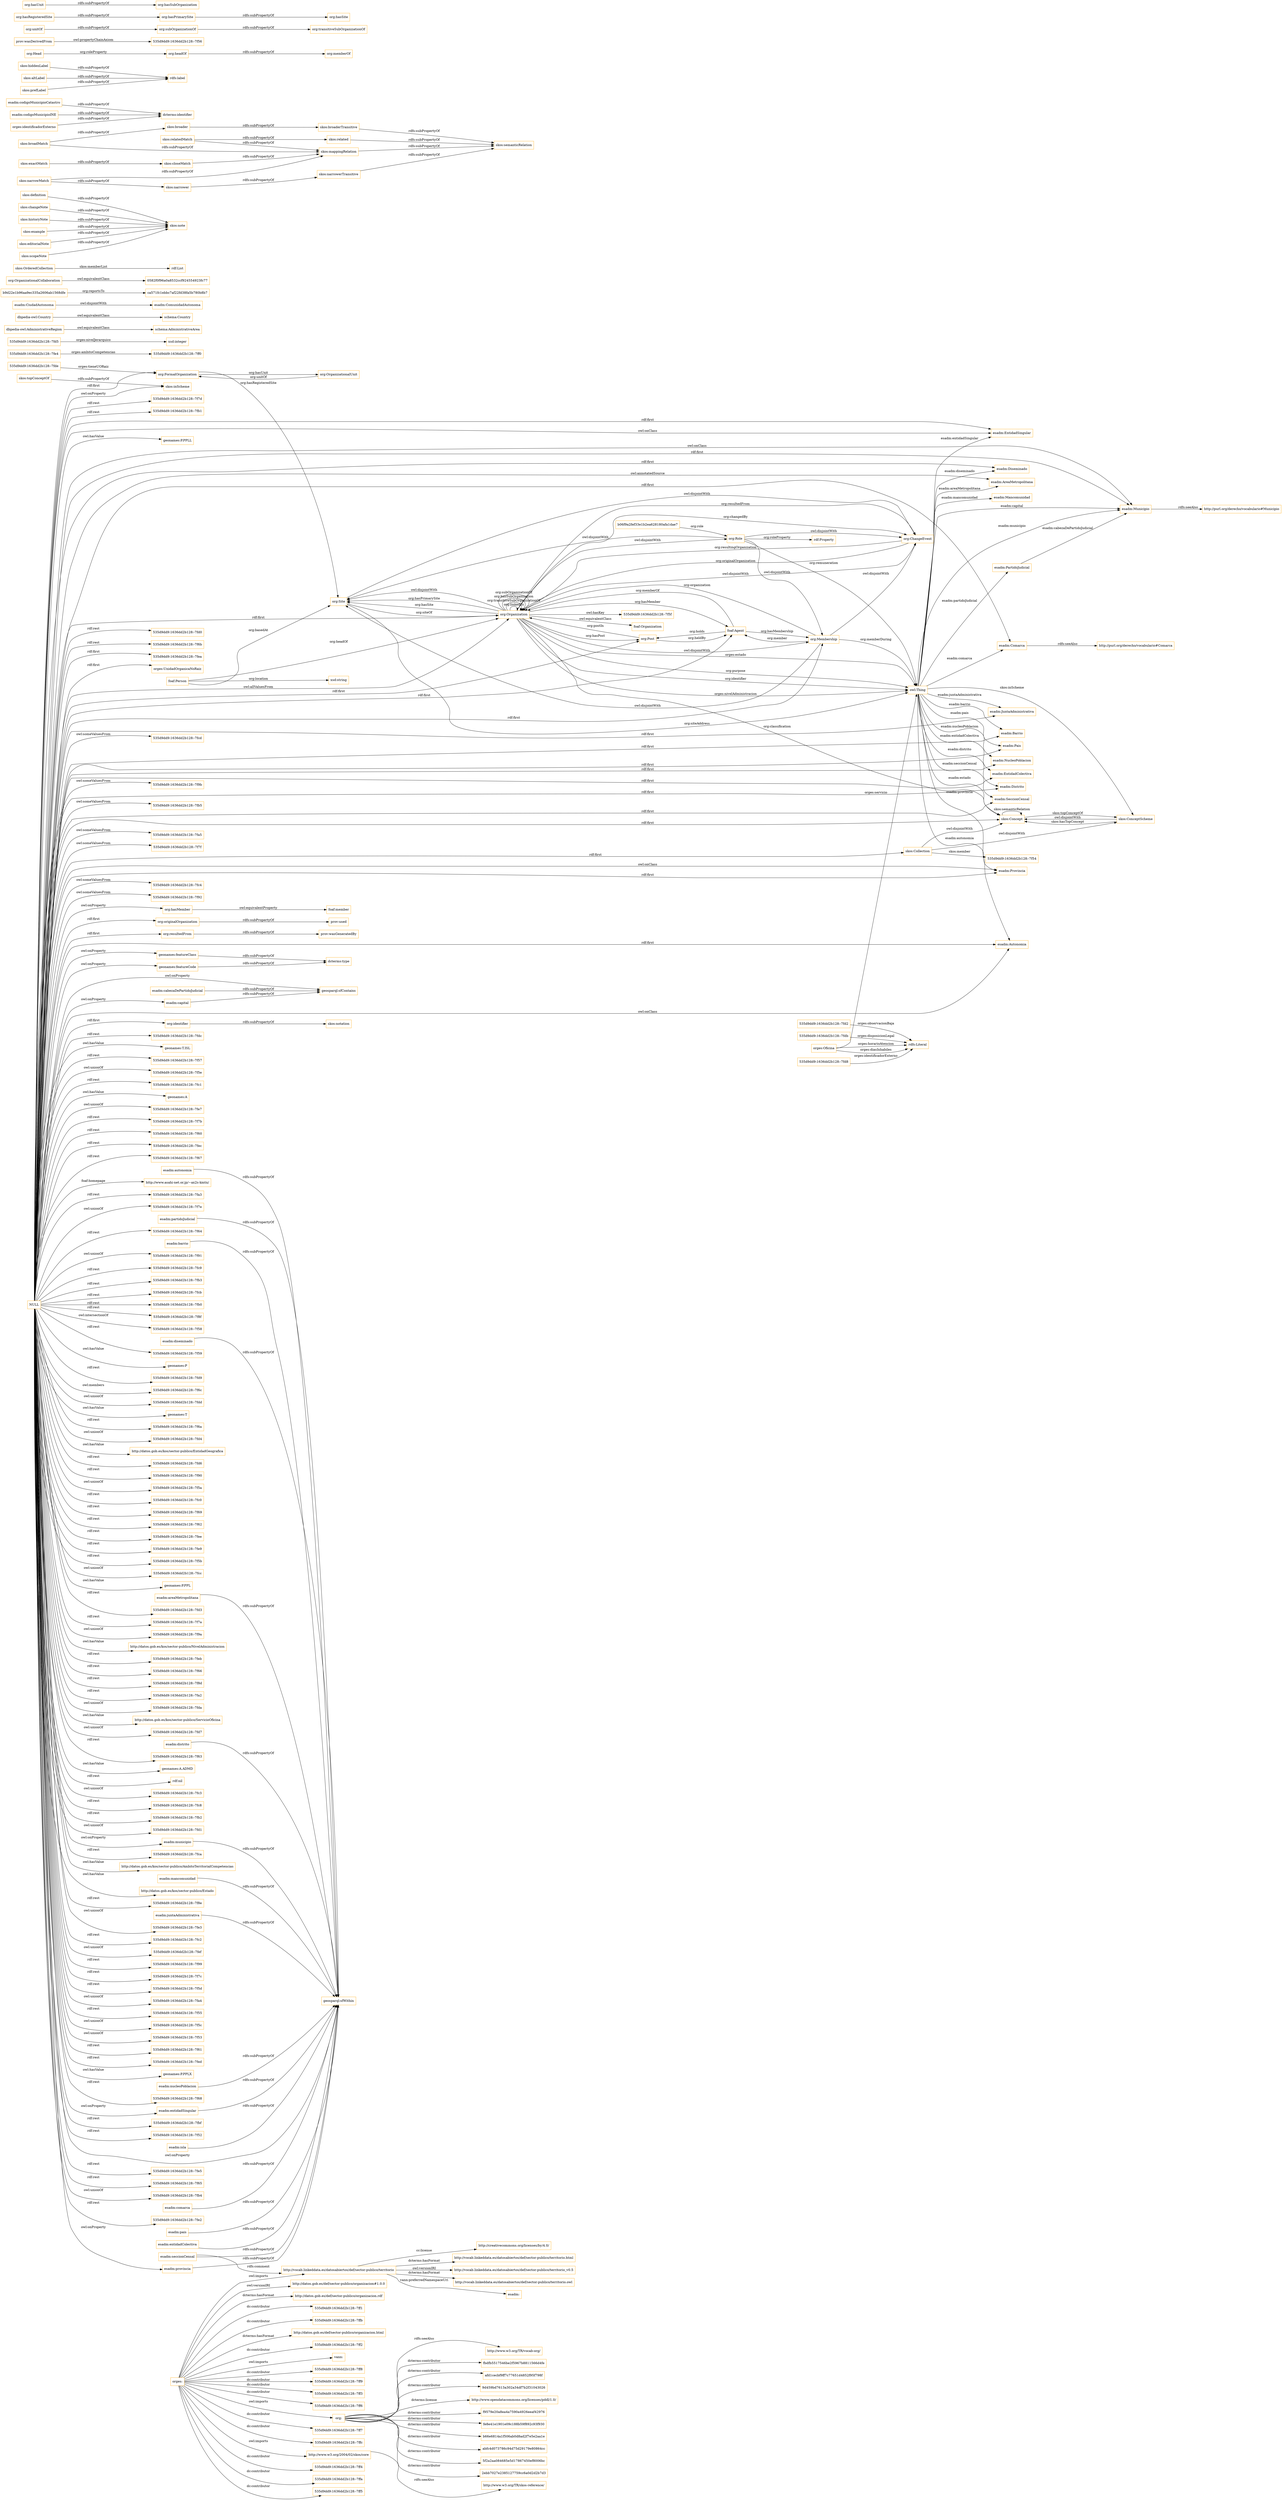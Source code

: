 digraph ar2dtool_diagram { 
rankdir=LR;
size="1501"
node [shape = rectangle, color="orange"]; "535d9dd9:1636dd2b128:-7fde" "535d9dd9:1636dd2b128:-7fd8" "535d9dd9:1636dd2b128:-7fd2" "535d9dd9:1636dd2b128:-7fdb" "535d9dd9:1636dd2b128:-7fea" "orges:Oficina" "orges:UnidadOrganicaNoRaiz" "535d9dd9:1636dd2b128:-7ff0" "535d9dd9:1636dd2b128:-7fd5" "535d9dd9:1636dd2b128:-7fe4" "esadm:Mancomunidad" "esadm:Comarca" "dbpedia-owl:AdministrativeRegion" "schema:Country" "esadm:EntidadSingular" "esadm:Municipio" "esadm:Pais" "schema:AdministrativeArea" "esadm:CiudadAutonoma" "535d9dd9:1636dd2b128:-7fcd" "esadm:Barrio" "dbpedia-owl:Country" "esadm:Diseminado" "esadm:JuntaAdministrativa" "esadm:NucleoPoblacion" "535d9dd9:1636dd2b128:-7f9b" "esadm:Provincia" "535d9dd9:1636dd2b128:-7fb5" "esadm:EntidadColectiva" "esadm:PartidoJudicial" "esadm:ComunidadAutonoma" "skos:Concept" "535d9dd9:1636dd2b128:-7fa5" "535d9dd9:1636dd2b128:-7f7f" "esadm:Autonomia" "esadm:Distrito" "535d9dd9:1636dd2b128:-7fc4" "535d9dd9:1636dd2b128:-7f92" "esadm:SeccionCensal" "esadm:AreaMetropolitana" "b9d22e1b96aa9ec335a2606ab1568dfe" "ca571fc1ebbc7af22fd38fa5b780b8b7" "org:Post" "org:Site" "org:FormalOrganization" "0582f0f96a0a8532ccf924554923fc77" "org:OrganizationalCollaboration" "org:Organization" "org:Role" "b06f9a2fef33e1b2ea628180afa1dae7" "org:OrganizationalUnit" "org:ChangeEvent" "org:Membership" "535d9dd9:1636dd2b128:-7f54" "skos:OrderedCollection" "skos:Collection" "skos:ConceptScheme" ; /*classes style*/
	"org:Role" -> "org:ChangeEvent" [ label = "owl:disjointWith" ];
	"org:Role" -> "org:Site" [ label = "owl:disjointWith" ];
	"org:Role" -> "org:Membership" [ label = "owl:disjointWith" ];
	"skos:definition" -> "skos:note" [ label = "rdfs:subPropertyOf" ];
	"esadm:barrio" -> "geosparql:sfWithin" [ label = "rdfs:subPropertyOf" ];
	"http://vocab.linkeddata.es/datosabiertos/def/sector-publico/territorio" -> "http://vocab.linkeddata.es/datosabiertos/def/sector-publico/territorio.html" [ label = "dcterms:hasFormat" ];
	"http://vocab.linkeddata.es/datosabiertos/def/sector-publico/territorio" -> "http://vocab.linkeddata.es/datosabiertos/def/sector-publico/territorio_v0.5" [ label = "owl:versionIRI" ];
	"http://vocab.linkeddata.es/datosabiertos/def/sector-publico/territorio" -> "http://vocab.linkeddata.es/datosabiertos/def/sector-publico/territorio.owl" [ label = "dcterms:hasFormat" ];
	"http://vocab.linkeddata.es/datosabiertos/def/sector-publico/territorio" -> "esadm:" [ label = "vann:preferredNamespaceUri" ];
	"http://vocab.linkeddata.es/datosabiertos/def/sector-publico/territorio" -> "http://creativecommons.org/licenses/by/4.0/" [ label = "cc:license" ];
	"esadm:entidadSingular" -> "geosparql:sfWithin" [ label = "rdfs:subPropertyOf" ];
	"skos:relatedMatch" -> "skos:related" [ label = "rdfs:subPropertyOf" ];
	"skos:relatedMatch" -> "skos:mappingRelation" [ label = "rdfs:subPropertyOf" ];
	"esadm:diseminado" -> "geosparql:sfWithin" [ label = "rdfs:subPropertyOf" ];
	"skos:changeNote" -> "skos:note" [ label = "rdfs:subPropertyOf" ];
	"esadm:codigoMunicipioCatastro" -> "dcterms:identifier" [ label = "rdfs:subPropertyOf" ];
	"skos:hiddenLabel" -> "rdfs:label" [ label = "rdfs:subPropertyOf" ];
	"skos:related" -> "skos:semanticRelation" [ label = "rdfs:subPropertyOf" ];
	"esadm:areaMetropolitana" -> "geosparql:sfWithin" [ label = "rdfs:subPropertyOf" ];
	"org:headOf" -> "org:memberOf" [ label = "rdfs:subPropertyOf" ];
	"esadm:distrito" -> "geosparql:sfWithin" [ label = "rdfs:subPropertyOf" ];
	"dbpedia-owl:AdministrativeRegion" -> "schema:AdministrativeArea" [ label = "owl:equivalentClass" ];
	"prov:wasDerivedFrom" -> "535d9dd9:1636dd2b128:-7f56" [ label = "owl:propertyChainAxiom" ];
	"skos:ConceptScheme" -> "skos:Concept" [ label = "owl:disjointWith" ];
	"esadm:mancomunidad" -> "geosparql:sfWithin" [ label = "rdfs:subPropertyOf" ];
	"esadm:codigoMunicipioINE" -> "dcterms:identifier" [ label = "rdfs:subPropertyOf" ];
	"esadm:juntaAdministrativa" -> "geosparql:sfWithin" [ label = "rdfs:subPropertyOf" ];
	"skos:altLabel" -> "rdfs:label" [ label = "rdfs:subPropertyOf" ];
	"org:hasMember" -> "foaf:member" [ label = "owl:equivalentProperty" ];
	"skos:narrower" -> "skos:narrowerTransitive" [ label = "rdfs:subPropertyOf" ];
	"skos:broaderTransitive" -> "skos:semanticRelation" [ label = "rdfs:subPropertyOf" ];
	"skos:broader" -> "skos:broaderTransitive" [ label = "rdfs:subPropertyOf" ];
	"esadm:Municipio" -> "http://purl.org/derecho/vocabulario#Municipio" [ label = "rdfs:seeAlso" ];
	"org:Membership" -> "org:ChangeEvent" [ label = "owl:disjointWith" ];
	"org:Membership" -> "org:Site" [ label = "owl:disjointWith" ];
	"skos:historyNote" -> "skos:note" [ label = "rdfs:subPropertyOf" ];
	"org:Organization" -> "org:Role" [ label = "owl:disjointWith" ];
	"org:Organization" -> "org:ChangeEvent" [ label = "owl:disjointWith" ];
	"org:Organization" -> "535d9dd9:1636dd2b128:-7f5f" [ label = "owl:hasKey" ];
	"org:Organization" -> "foaf:Organization" [ label = "owl:equivalentClass" ];
	"org:Organization" -> "org:Membership" [ label = "owl:disjointWith" ];
	"org:Organization" -> "org:Site" [ label = "owl:disjointWith" ];
	"dbpedia-owl:Country" -> "schema:Country" [ label = "owl:equivalentClass" ];
	"org:originalOrganization" -> "prov:used" [ label = "rdfs:subPropertyOf" ];
	"esadm:CiudadAutonoma" -> "esadm:ComunidadAutonoma" [ label = "owl:disjointWith" ];
	"skos:broadMatch" -> "skos:broader" [ label = "rdfs:subPropertyOf" ];
	"skos:broadMatch" -> "skos:mappingRelation" [ label = "rdfs:subPropertyOf" ];
	"esadm:nucleoPoblacion" -> "geosparql:sfWithin" [ label = "rdfs:subPropertyOf" ];
	"http://www.w3.org/2004/02/skos/core" -> "http://www.w3.org/TR/skos-reference/" [ label = "rdfs:seeAlso" ];
	"org:Site" -> "org:ChangeEvent" [ label = "owl:disjointWith" ];
	"esadm:isla" -> "geosparql:sfWithin" [ label = "rdfs:subPropertyOf" ];
	"esadm:comarca" -> "geosparql:sfWithin" [ label = "rdfs:subPropertyOf" ];
	"org:subOrganizationOf" -> "org:transitiveSubOrganizationOf" [ label = "rdfs:subPropertyOf" ];
	"skos:narrowerTransitive" -> "skos:semanticRelation" [ label = "rdfs:subPropertyOf" ];
	"NULL" -> "535d9dd9:1636dd2b128:-7fdc" [ label = "rdf:rest" ];
	"NULL" -> "geonames:T.ISL" [ label = "owl:hasValue" ];
	"NULL" -> "535d9dd9:1636dd2b128:-7f57" [ label = "rdf:rest" ];
	"NULL" -> "535d9dd9:1636dd2b128:-7f5e" [ label = "owl:unionOf" ];
	"NULL" -> "535d9dd9:1636dd2b128:-7fc1" [ label = "rdf:rest" ];
	"NULL" -> "geonames:A" [ label = "owl:hasValue" ];
	"NULL" -> "535d9dd9:1636dd2b128:-7fe7" [ label = "owl:unionOf" ];
	"NULL" -> "esadm:Autonomia" [ label = "owl:onClass" ];
	"NULL" -> "535d9dd9:1636dd2b128:-7f7b" [ label = "rdf:rest" ];
	"NULL" -> "skos:Concept" [ label = "rdf:first" ];
	"NULL" -> "535d9dd9:1636dd2b128:-7fb5" [ label = "owl:someValuesFrom" ];
	"NULL" -> "535d9dd9:1636dd2b128:-7f60" [ label = "rdf:rest" ];
	"NULL" -> "535d9dd9:1636dd2b128:-7fec" [ label = "rdf:rest" ];
	"NULL" -> "esadm:Diseminado" [ label = "rdf:first" ];
	"NULL" -> "535d9dd9:1636dd2b128:-7f67" [ label = "rdf:rest" ];
	"NULL" -> "esadm:Barrio" [ label = "rdf:first" ];
	"NULL" -> "http://www.asahi-net.or.jp/~ax2s-kmtn/" [ label = "foaf:homepage" ];
	"NULL" -> "535d9dd9:1636dd2b128:-7fa3" [ label = "rdf:rest" ];
	"NULL" -> "535d9dd9:1636dd2b128:-7f7e" [ label = "owl:unionOf" ];
	"NULL" -> "org:Organization" [ label = "owl:allValuesFrom" ];
	"NULL" -> "535d9dd9:1636dd2b128:-7f64" [ label = "rdf:rest" ];
	"NULL" -> "org:resultedFrom" [ label = "rdf:first" ];
	"NULL" -> "geonames:featureClass" [ label = "owl:onProperty" ];
	"NULL" -> "535d9dd9:1636dd2b128:-7f91" [ label = "owl:unionOf" ];
	"NULL" -> "535d9dd9:1636dd2b128:-7fc9" [ label = "rdf:rest" ];
	"NULL" -> "535d9dd9:1636dd2b128:-7fb3" [ label = "rdf:rest" ];
	"NULL" -> "535d9dd9:1636dd2b128:-7f92" [ label = "owl:someValuesFrom" ];
	"NULL" -> "esadm:JuntaAdministrativa" [ label = "rdf:first" ];
	"NULL" -> "535d9dd9:1636dd2b128:-7fcb" [ label = "rdf:rest" ];
	"NULL" -> "535d9dd9:1636dd2b128:-7fb0" [ label = "rdf:rest" ];
	"NULL" -> "esadm:provincia" [ label = "owl:onProperty" ];
	"NULL" -> "esadm:Comarca" [ label = "rdf:first" ];
	"NULL" -> "535d9dd9:1636dd2b128:-7f8f" [ label = "rdf:rest" ];
	"NULL" -> "535d9dd9:1636dd2b128:-7f58" [ label = "owl:intersectionOf" ];
	"NULL" -> "535d9dd9:1636dd2b128:-7f59" [ label = "rdf:rest" ];
	"NULL" -> "org:hasMember" [ label = "owl:onProperty" ];
	"NULL" -> "esadm:SeccionCensal" [ label = "rdf:first" ];
	"NULL" -> "geonames:P" [ label = "owl:hasValue" ];
	"NULL" -> "535d9dd9:1636dd2b128:-7fd9" [ label = "rdf:rest" ];
	"NULL" -> "535d9dd9:1636dd2b128:-7f9b" [ label = "owl:someValuesFrom" ];
	"NULL" -> "535d9dd9:1636dd2b128:-7f6c" [ label = "owl:members" ];
	"NULL" -> "esadm:Autonomia" [ label = "rdf:first" ];
	"NULL" -> "535d9dd9:1636dd2b128:-7fea" [ label = "rdf:first" ];
	"NULL" -> "535d9dd9:1636dd2b128:-7fdd" [ label = "owl:unionOf" ];
	"NULL" -> "geonames:T" [ label = "owl:hasValue" ];
	"NULL" -> "535d9dd9:1636dd2b128:-7f6a" [ label = "rdf:rest" ];
	"NULL" -> "535d9dd9:1636dd2b128:-7fd4" [ label = "owl:unionOf" ];
	"NULL" -> "foaf:Agent" [ label = "rdf:first" ];
	"NULL" -> "esadm:EntidadSingular" [ label = "rdf:first" ];
	"NULL" -> "http://datos.gob.es/kos/sector-publico/EntidadGeografica" [ label = "owl:hasValue" ];
	"NULL" -> "535d9dd9:1636dd2b128:-7fd6" [ label = "rdf:rest" ];
	"NULL" -> "535d9dd9:1636dd2b128:-7f90" [ label = "rdf:rest" ];
	"NULL" -> "535d9dd9:1636dd2b128:-7f5a" [ label = "owl:unionOf" ];
	"NULL" -> "535d9dd9:1636dd2b128:-7fc0" [ label = "rdf:rest" ];
	"NULL" -> "org:originalOrganization" [ label = "rdf:first" ];
	"NULL" -> "535d9dd9:1636dd2b128:-7fc4" [ label = "owl:someValuesFrom" ];
	"NULL" -> "535d9dd9:1636dd2b128:-7f69" [ label = "rdf:rest" ];
	"NULL" -> "535d9dd9:1636dd2b128:-7f62" [ label = "rdf:rest" ];
	"NULL" -> "535d9dd9:1636dd2b128:-7fee" [ label = "rdf:rest" ];
	"NULL" -> "esadm:Municipio" [ label = "rdf:first" ];
	"NULL" -> "535d9dd9:1636dd2b128:-7fe9" [ label = "rdf:rest" ];
	"NULL" -> "535d9dd9:1636dd2b128:-7f5b" [ label = "rdf:rest" ];
	"NULL" -> "535d9dd9:1636dd2b128:-7fcc" [ label = "owl:unionOf" ];
	"NULL" -> "esadm:Pais" [ label = "rdf:first" ];
	"NULL" -> "geonames:P.PPL" [ label = "owl:hasValue" ];
	"NULL" -> "535d9dd9:1636dd2b128:-7fd3" [ label = "rdf:rest" ];
	"NULL" -> "535d9dd9:1636dd2b128:-7f7a" [ label = "rdf:rest" ];
	"NULL" -> "535d9dd9:1636dd2b128:-7f9a" [ label = "owl:unionOf" ];
	"NULL" -> "http://datos.gob.es/kos/sector-publico/NivelAdministracion" [ label = "owl:hasValue" ];
	"NULL" -> "535d9dd9:1636dd2b128:-7feb" [ label = "rdf:rest" ];
	"NULL" -> "geosparql:sfContains" [ label = "owl:onProperty" ];
	"NULL" -> "535d9dd9:1636dd2b128:-7f66" [ label = "rdf:rest" ];
	"NULL" -> "535d9dd9:1636dd2b128:-7f8d" [ label = "rdf:rest" ];
	"NULL" -> "535d9dd9:1636dd2b128:-7fa2" [ label = "rdf:rest" ];
	"NULL" -> "535d9dd9:1636dd2b128:-7fda" [ label = "owl:unionOf" ];
	"NULL" -> "http://datos.gob.es/kos/sector-publico/ServicioOficina" [ label = "owl:hasValue" ];
	"NULL" -> "535d9dd9:1636dd2b128:-7fd7" [ label = "owl:unionOf" ];
	"NULL" -> "535d9dd9:1636dd2b128:-7fa5" [ label = "owl:someValuesFrom" ];
	"NULL" -> "535d9dd9:1636dd2b128:-7f63" [ label = "rdf:rest" ];
	"NULL" -> "535d9dd9:1636dd2b128:-7fcd" [ label = "owl:someValuesFrom" ];
	"NULL" -> "geonames:A.ADMD" [ label = "owl:hasValue" ];
	"NULL" -> "rdf:nil" [ label = "rdf:rest" ];
	"NULL" -> "535d9dd9:1636dd2b128:-7fc3" [ label = "owl:unionOf" ];
	"NULL" -> "geosparql:sfWithin" [ label = "owl:onProperty" ];
	"NULL" -> "esadm:Provincia" [ label = "owl:onClass" ];
	"NULL" -> "esadm:EntidadSingular" [ label = "owl:onClass" ];
	"NULL" -> "535d9dd9:1636dd2b128:-7fc8" [ label = "rdf:rest" ];
	"NULL" -> "535d9dd9:1636dd2b128:-7fb2" [ label = "rdf:rest" ];
	"NULL" -> "esadm:capital" [ label = "owl:onProperty" ];
	"NULL" -> "esadm:Provincia" [ label = "rdf:first" ];
	"NULL" -> "535d9dd9:1636dd2b128:-7fd1" [ label = "owl:unionOf" ];
	"NULL" -> "535d9dd9:1636dd2b128:-7f7f" [ label = "owl:someValuesFrom" ];
	"NULL" -> "535d9dd9:1636dd2b128:-7fca" [ label = "rdf:rest" ];
	"NULL" -> "http://datos.gob.es/kos/sector-publico/AmbitoTerritorialCompetencias" [ label = "owl:hasValue" ];
	"NULL" -> "http://datos.gob.es/kos/sector-publico/Estado" [ label = "owl:hasValue" ];
	"NULL" -> "535d9dd9:1636dd2b128:-7f8e" [ label = "rdf:rest" ];
	"NULL" -> "esadm:municipio" [ label = "owl:onProperty" ];
	"NULL" -> "535d9dd9:1636dd2b128:-7fe3" [ label = "owl:unionOf" ];
	"NULL" -> "esadm:entidadSingular" [ label = "owl:onProperty" ];
	"NULL" -> "535d9dd9:1636dd2b128:-7fc2" [ label = "rdf:rest" ];
	"NULL" -> "esadm:NucleoPoblacion" [ label = "rdf:first" ];
	"NULL" -> "535d9dd9:1636dd2b128:-7fef" [ label = "owl:unionOf" ];
	"NULL" -> "535d9dd9:1636dd2b128:-7f99" [ label = "rdf:rest" ];
	"NULL" -> "535d9dd9:1636dd2b128:-7f7c" [ label = "rdf:rest" ];
	"NULL" -> "geonames:featureCode" [ label = "owl:onProperty" ];
	"NULL" -> "535d9dd9:1636dd2b128:-7f5d" [ label = "rdf:rest" ];
	"NULL" -> "esadm:Municipio" [ label = "owl:onClass" ];
	"NULL" -> "535d9dd9:1636dd2b128:-7fa4" [ label = "owl:unionOf" ];
	"NULL" -> "535d9dd9:1636dd2b128:-7f55" [ label = "rdf:rest" ];
	"NULL" -> "535d9dd9:1636dd2b128:-7f5c" [ label = "owl:unionOf" ];
	"NULL" -> "esadm:Distrito" [ label = "rdf:first" ];
	"NULL" -> "org:identifier" [ label = "rdf:first" ];
	"NULL" -> "535d9dd9:1636dd2b128:-7f53" [ label = "owl:unionOf" ];
	"NULL" -> "535d9dd9:1636dd2b128:-7f61" [ label = "rdf:rest" ];
	"NULL" -> "org:Post" [ label = "rdf:first" ];
	"NULL" -> "535d9dd9:1636dd2b128:-7fed" [ label = "rdf:rest" ];
	"NULL" -> "geonames:P.PPLX" [ label = "owl:hasValue" ];
	"NULL" -> "535d9dd9:1636dd2b128:-7f68" [ label = "rdf:rest" ];
	"NULL" -> "535d9dd9:1636dd2b128:-7fbf" [ label = "rdf:rest" ];
	"NULL" -> "535d9dd9:1636dd2b128:-7f52" [ label = "rdf:rest" ];
	"NULL" -> "esadm:EntidadColectiva" [ label = "rdf:first" ];
	"NULL" -> "535d9dd9:1636dd2b128:-7fe5" [ label = "rdf:rest" ];
	"NULL" -> "535d9dd9:1636dd2b128:-7f65" [ label = "rdf:rest" ];
	"NULL" -> "orges:UnidadOrganicaNoRaiz" [ label = "rdf:first" ];
	"NULL" -> "org:Membership" [ label = "rdf:first" ];
	"NULL" -> "535d9dd9:1636dd2b128:-7fb4" [ label = "owl:unionOf" ];
	"NULL" -> "skos:inScheme" [ label = "owl:onProperty" ];
	"NULL" -> "535d9dd9:1636dd2b128:-7fe2" [ label = "rdf:rest" ];
	"NULL" -> "esadm:AreaMetropolitana" [ label = "owl:annotatedSource" ];
	"NULL" -> "org:FormalOrganization" [ label = "rdf:first" ];
	"NULL" -> "535d9dd9:1636dd2b128:-7f7d" [ label = "rdf:rest" ];
	"NULL" -> "geonames:P.PPLL" [ label = "owl:hasValue" ];
	"NULL" -> "535d9dd9:1636dd2b128:-7fb1" [ label = "rdf:rest" ];
	"NULL" -> "org:Organization" [ label = "rdf:first" ];
	"NULL" -> "535d9dd9:1636dd2b128:-7fd0" [ label = "rdf:rest" ];
	"NULL" -> "skos:Collection" [ label = "rdf:first" ];
	"NULL" -> "535d9dd9:1636dd2b128:-7f6b" [ label = "rdf:rest" ];
	"esadm:pais" -> "geosparql:sfWithin" [ label = "rdfs:subPropertyOf" ];
	"skos:prefLabel" -> "rdfs:label" [ label = "rdfs:subPropertyOf" ];
	"skos:narrowMatch" -> "skos:narrower" [ label = "rdfs:subPropertyOf" ];
	"skos:narrowMatch" -> "skos:mappingRelation" [ label = "rdfs:subPropertyOf" ];
	"org:resultedFrom" -> "prov:wasGeneratedBy" [ label = "rdfs:subPropertyOf" ];
	"org:Head" -> "org:headOf" [ label = "org:roleProperty" ];
	"esadm:cabezaDePartidoJudicial" -> "geosparql:sfContains" [ label = "rdfs:subPropertyOf" ];
	"skos:example" -> "skos:note" [ label = "rdfs:subPropertyOf" ];
	"org:" -> "f9579e20a8ea4a7590a4926eeaf42976" [ label = "dcterms:contributor" ];
	"org:" -> "fe8e41e1901e09c188b59f892c93f930" [ label = "dcterms:contributor" ];
	"org:" -> "b66e6814a1f506ab0d8ad2f7e5e2aa1e" [ label = "dcterms:contributor" ];
	"org:" -> "abfc4d073786c94d75d29179e80864cc" [ label = "dcterms:contributor" ];
	"org:" -> "5f2a2aa084685e5d17867450ef8006bc" [ label = "dcterms:contributor" ];
	"org:" -> "2ebb7027e2385127759cc6a0d2d2b7d3" [ label = "dcterms:contributor" ];
	"org:" -> "http://www.w3.org/TR/vocab-org/" [ label = "rdfs:seeAlso" ];
	"org:" -> "fbdfb5517546be2f5967b8811566d4fe" [ label = "dcterms:contributor" ];
	"org:" -> "afd1cecbf9ff7c77651d4852f95f798f" [ label = "dcterms:contributor" ];
	"org:" -> "9d459bd7613a302a34df7b2f31043026" [ label = "dcterms:contributor" ];
	"org:" -> "http://www.opendatacommons.org/licenses/pddl/1.0/" [ label = "dcterms:license" ];
	"org:OrganizationalCollaboration" -> "0582f0f96a0a8532ccf924554923fc77" [ label = "owl:equivalentClass" ];
	"esadm:capital" -> "geosparql:sfContains" [ label = "rdfs:subPropertyOf" ];
	"esadm:municipio" -> "geosparql:sfWithin" [ label = "rdfs:subPropertyOf" ];
	"esadm:entidadColectiva" -> "geosparql:sfWithin" [ label = "rdfs:subPropertyOf" ];
	"esadm:provincia" -> "geosparql:sfWithin" [ label = "rdfs:subPropertyOf" ];
	"geonames:featureCode" -> "dcterms:type" [ label = "rdfs:subPropertyOf" ];
	"esadm:autonomia" -> "geosparql:sfWithin" [ label = "rdfs:subPropertyOf" ];
	"skos:mappingRelation" -> "skos:semanticRelation" [ label = "rdfs:subPropertyOf" ];
	"org:hasRegisteredSite" -> "org:hasPrimarySite" [ label = "rdfs:subPropertyOf" ];
	"orges:" -> "535d9dd9:1636dd2b128:-7ff4" [ label = "dc:contributor" ];
	"orges:" -> "535d9dd9:1636dd2b128:-7ffa" [ label = "dc:contributor" ];
	"orges:" -> "http://www.w3.org/2004/02/skos/core" [ label = "owl:imports" ];
	"orges:" -> "535d9dd9:1636dd2b128:-7ff5" [ label = "dc:contributor" ];
	"orges:" -> "http://datos.gob.es/def/sector-publico/organizacion#1.0.0" [ label = "owl:versionIRI" ];
	"orges:" -> "http://datos.gob.es/def/sector-publico/organizacion.rdf" [ label = "dcterms:hasFormat" ];
	"orges:" -> "535d9dd9:1636dd2b128:-7ff1" [ label = "dc:contributor" ];
	"orges:" -> "535d9dd9:1636dd2b128:-7ffb" [ label = "dc:contributor" ];
	"orges:" -> "http://datos.gob.es/def/sector-publico/organizacion.html" [ label = "dcterms:hasFormat" ];
	"orges:" -> "535d9dd9:1636dd2b128:-7ff2" [ label = "dc:contributor" ];
	"orges:" -> "vann:" [ label = "owl:imports" ];
	"orges:" -> "535d9dd9:1636dd2b128:-7ff8" [ label = "dc:contributor" ];
	"orges:" -> "535d9dd9:1636dd2b128:-7ff9" [ label = "dc:contributor" ];
	"orges:" -> "535d9dd9:1636dd2b128:-7ff3" [ label = "dc:contributor" ];
	"orges:" -> "http://vocab.linkeddata.es/datosabiertos/def/sector-publico/territorio" [ label = "owl:imports" ];
	"orges:" -> "535d9dd9:1636dd2b128:-7ff6" [ label = "dc:contributor" ];
	"orges:" -> "535d9dd9:1636dd2b128:-7ff7" [ label = "dc:contributor" ];
	"orges:" -> "org:" [ label = "owl:imports" ];
	"orges:" -> "535d9dd9:1636dd2b128:-7ffc" [ label = "dc:contributor" ];
	"org:hasPrimarySite" -> "org:hasSite" [ label = "rdfs:subPropertyOf" ];
	"geonames:featureClass" -> "dcterms:type" [ label = "rdfs:subPropertyOf" ];
	"esadm:seccionCensal" -> "geosparql:sfWithin" [ label = "rdfs:subPropertyOf" ];
	"esadm:seccionCensal" -> "http://vocab.linkeddata.es/datosabiertos/def/sector-publico/territorio" [ label = "rdfs:comment" ];
	"skos:Collection" -> "skos:ConceptScheme" [ label = "owl:disjointWith" ];
	"skos:Collection" -> "skos:Concept" [ label = "owl:disjointWith" ];
	"skos:topConceptOf" -> "skos:inScheme" [ label = "rdfs:subPropertyOf" ];
	"skos:exactMatch" -> "skos:closeMatch" [ label = "rdfs:subPropertyOf" ];
	"esadm:partidoJudicial" -> "geosparql:sfWithin" [ label = "rdfs:subPropertyOf" ];
	"skos:editorialNote" -> "skos:note" [ label = "rdfs:subPropertyOf" ];
	"org:unitOf" -> "org:subOrganizationOf" [ label = "rdfs:subPropertyOf" ];
	"skos:closeMatch" -> "skos:mappingRelation" [ label = "rdfs:subPropertyOf" ];
	"org:identifier" -> "skos:notation" [ label = "rdfs:subPropertyOf" ];
	"orges:identificadorExterno" -> "dcterms:identifier" [ label = "rdfs:subPropertyOf" ];
	"esadm:Comarca" -> "http://purl.org/derecho/vocabulario#Comarca" [ label = "rdfs:seeAlso" ];
	"skos:scopeNote" -> "skos:note" [ label = "rdfs:subPropertyOf" ];
	"org:hasUnit" -> "org:hasSubOrganization" [ label = "rdfs:subPropertyOf" ];
	"owl:Thing" -> "esadm:SeccionCensal" [ label = "esadm:seccionCensal" ];
	"owl:Thing" -> "esadm:Distrito" [ label = "esadm:distrito" ];
	"org:Organization" -> "owl:Thing" [ label = "orges:estado" ];
	"org:Organization" -> "owl:Thing" [ label = "orges:nivelAdministracion" ];
	"owl:Thing" -> "esadm:AreaMetropolitana" [ label = "esadm:areaMetropolitana" ];
	"org:Site" -> "owl:Thing" [ label = "org:siteAddress" ];
	"org:FormalOrganization" -> "org:OrganizationalUnit" [ label = "org:hasUnit" ];
	"owl:Thing" -> "esadm:Municipio" [ label = "esadm:capital" ];
	"535d9dd9:1636dd2b128:-7fdb" -> "rdfs:Literal" [ label = "orges:disposicionLegal" ];
	"owl:Thing" -> "skos:ConceptScheme" [ label = "skos:inScheme" ];
	"foaf:Agent" -> "org:Organization" [ label = "org:memberOf" ];
	"skos:OrderedCollection" -> "rdf:List" [ label = "skos:memberList" ];
	"org:Organization" -> "owl:Thing" [ label = "org:identifier" ];
	"foaf:Person" -> "org:Organization" [ label = "org:headOf" ];
	"535d9dd9:1636dd2b128:-7fde" -> "org:FormalOrganization" [ label = "orges:tieneUORaiz" ];
	"foaf:Agent" -> "org:Membership" [ label = "org:hasMembership" ];
	"orges:Oficina" -> "owl:Thing" [ label = "orges:servicio" ];
	"owl:Thing" -> "esadm:Provincia" [ label = "esadm:provincia" ];
	"org:Membership" -> "owl:Thing" [ label = "org:memberDuring" ];
	"owl:Thing" -> "esadm:JuntaAdministrativa" [ label = "esadm:juntaAdministrativa" ];
	"org:Organization" -> "org:Site" [ label = "org:hasPrimarySite" ];
	"org:Organization" -> "org:Organization" [ label = "org:linkedTo" ];
	"org:Membership" -> "foaf:Agent" [ label = "org:member" ];
	"owl:Thing" -> "esadm:Autonomia" [ label = "esadm:autonomia" ];
	"foaf:Person" -> "org:Site" [ label = "org:basedAt" ];
	"orges:Oficina" -> "rdfs:Literal" [ label = "orges:horarioAtencion" ];
	"owl:Thing" -> "esadm:Diseminado" [ label = "esadm:diseminado" ];
	"org:Role" -> "owl:Thing" [ label = "org:remuneration" ];
	"owl:Thing" -> "esadm:Mancomunidad" [ label = "esadm:mancomunidad" ];
	"org:OrganizationalUnit" -> "org:FormalOrganization" [ label = "org:unitOf" ];
	"535d9dd9:1636dd2b128:-7fe4" -> "535d9dd9:1636dd2b128:-7ff0" [ label = "orges:ambitoCompetencias" ];
	"skos:Concept" -> "skos:Concept" [ label = "skos:semanticRelation" ];
	"org:Role" -> "rdf:Property" [ label = "org:roleProperty" ];
	"org:Organization" -> "owl:Thing" [ label = "org:purpose" ];
	"foaf:Agent" -> "org:Post" [ label = "org:holds" ];
	"owl:Thing" -> "esadm:Pais" [ label = "esadm:pais" ];
	"org:FormalOrganization" -> "org:Site" [ label = "org:hasRegisteredSite" ];
	"org:Post" -> "org:Organization" [ label = "org:postIn" ];
	"owl:Thing" -> "esadm:EntidadSingular" [ label = "esadm:entidadSingular" ];
	"org:Organization" -> "org:Site" [ label = "org:hasSite" ];
	"org:ChangeEvent" -> "org:Organization" [ label = "org:resultingOrganization" ];
	"skos:ConceptScheme" -> "skos:Concept" [ label = "skos:hasTopConcept" ];
	"535d9dd9:1636dd2b128:-7fd8" -> "rdfs:Literal" [ label = "orges:identificadorExterno" ];
	"b9d22e1b96aa9ec335a2606ab1568dfe" -> "ca571fc1ebbc7af22fd38fa5b780b8b7" [ label = "org:reportsTo" ];
	"org:Organization" -> "skos:Concept" [ label = "org:classification" ];
	"535d9dd9:1636dd2b128:-7fd5" -> "xsd:integer" [ label = "orges:nivelJerarquico" ];
	"owl:Thing" -> "esadm:EntidadColectiva" [ label = "esadm:entidadColectiva" ];
	"org:Organization" -> "org:Post" [ label = "org:hasPost" ];
	"org:Membership" -> "org:Organization" [ label = "org:organization" ];
	"owl:Thing" -> "skos:Concept" [ label = "esadm:estado" ];
	"org:ChangeEvent" -> "org:Organization" [ label = "org:originalOrganization" ];
	"owl:Thing" -> "esadm:NucleoPoblacion" [ label = "esadm:nucleoPoblacion" ];
	"org:Organization" -> "org:ChangeEvent" [ label = "org:resultedFrom" ];
	"b06f9a2fef33e1b2ea628180afa1dae7" -> "org:Role" [ label = "org:role" ];
	"skos:Concept" -> "skos:ConceptScheme" [ label = "skos:topConceptOf" ];
	"esadm:PartidoJudicial" -> "esadm:Municipio" [ label = "esadm:cabezaDePartidoJudicial" ];
	"org:Site" -> "org:Organization" [ label = "org:siteOf" ];
	"org:Organization" -> "foaf:Agent" [ label = "org:hasMember" ];
	"skos:Collection" -> "535d9dd9:1636dd2b128:-7f54" [ label = "skos:member" ];
	"org:Organization" -> "org:Organization" [ label = "org:transitiveSubOrganizationOf" ];
	"535d9dd9:1636dd2b128:-7fd2" -> "rdfs:Literal" [ label = "orges:observacionBaja" ];
	"org:Organization" -> "org:Organization" [ label = "org:hasSubOrganization" ];
	"orges:Oficina" -> "rdfs:Literal" [ label = "orges:diasInhabiles" ];
	"owl:Thing" -> "esadm:Barrio" [ label = "esadm:barrio" ];
	"foaf:Person" -> "xsd:string" [ label = "org:location" ];
	"owl:Thing" -> "esadm:Comarca" [ label = "esadm:comarca" ];
	"org:Organization" -> "org:ChangeEvent" [ label = "org:changedBy" ];
	"org:Post" -> "foaf:Agent" [ label = "org:heldBy" ];
	"owl:Thing" -> "esadm:PartidoJudicial" [ label = "esadm:partidoJudicial" ];
	"org:Organization" -> "org:Organization" [ label = "org:subOrganizationOf" ];
	"owl:Thing" -> "esadm:Municipio" [ label = "esadm:municipio" ];

}
